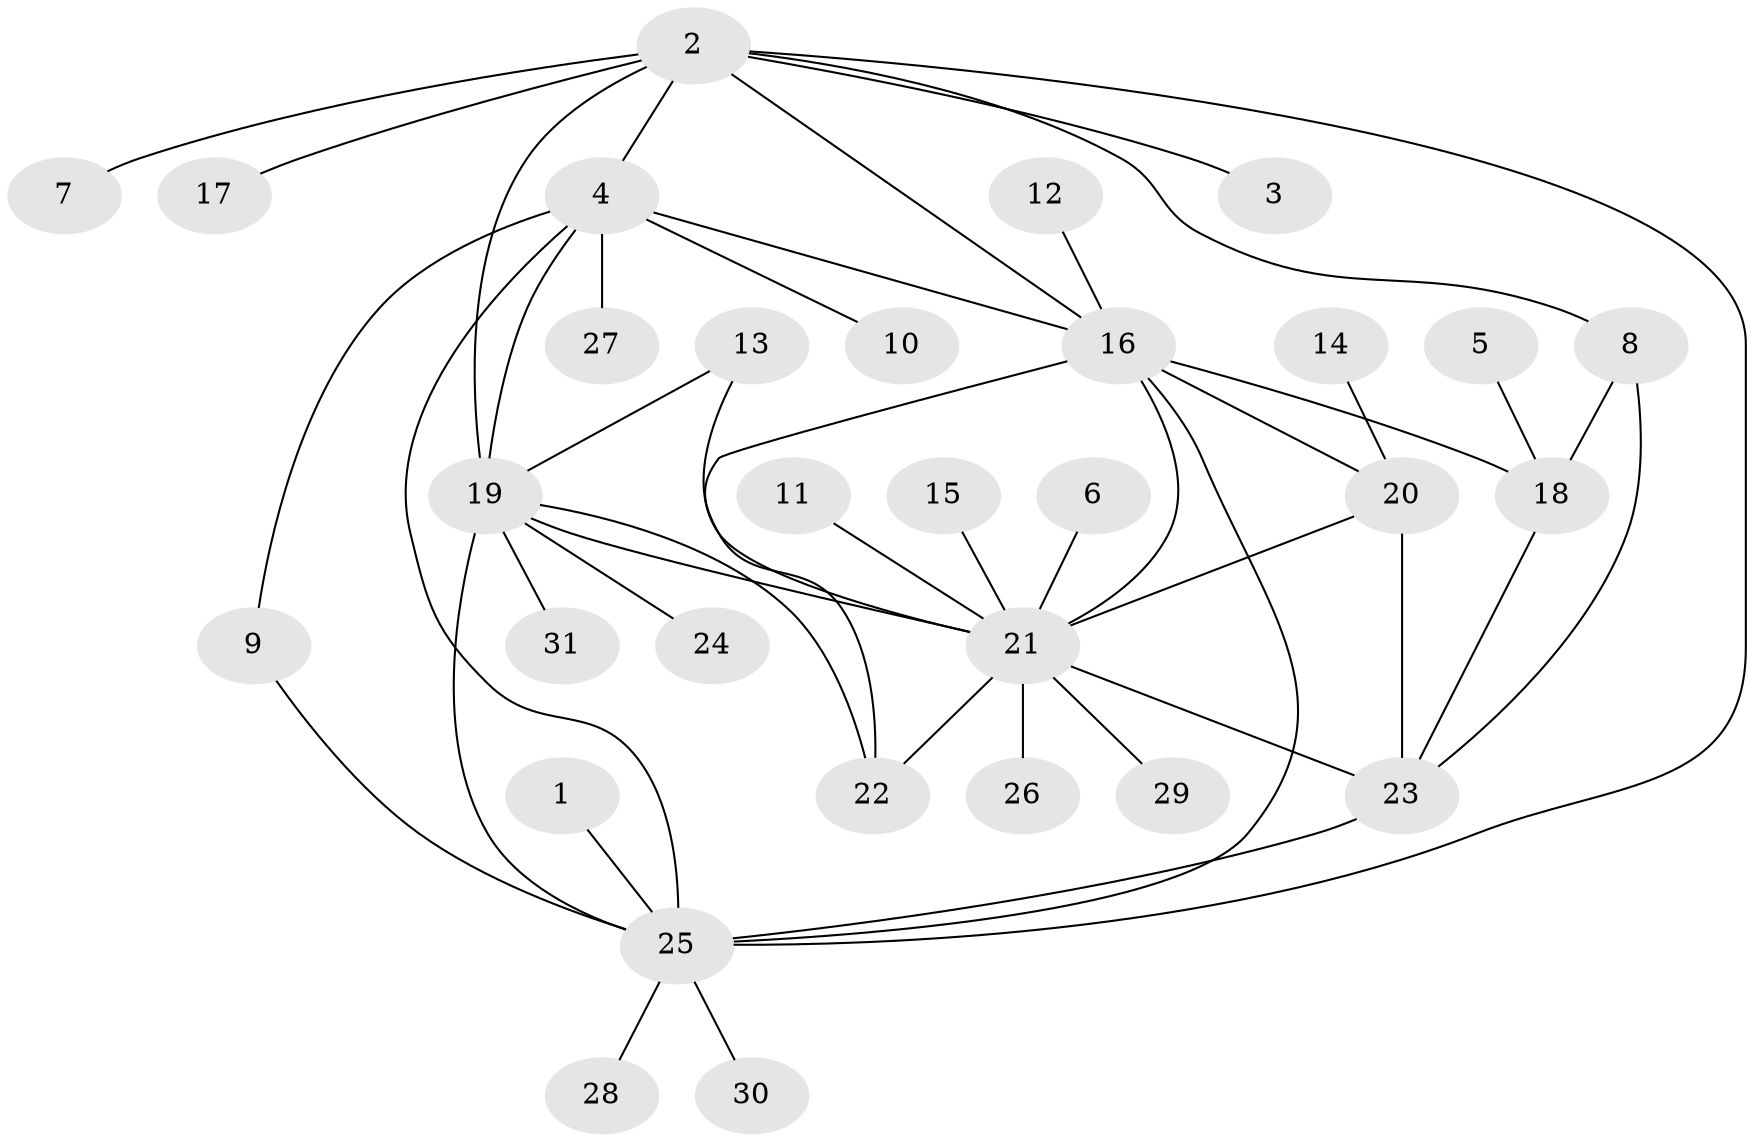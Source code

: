 // original degree distribution, {4: 0.06557377049180328, 6: 0.06557377049180328, 5: 0.01639344262295082, 9: 0.04918032786885246, 3: 0.04918032786885246, 7: 0.01639344262295082, 10: 0.01639344262295082, 1: 0.5245901639344263, 2: 0.19672131147540983}
// Generated by graph-tools (version 1.1) at 2025/50/03/09/25 03:50:33]
// undirected, 31 vertices, 46 edges
graph export_dot {
graph [start="1"]
  node [color=gray90,style=filled];
  1;
  2;
  3;
  4;
  5;
  6;
  7;
  8;
  9;
  10;
  11;
  12;
  13;
  14;
  15;
  16;
  17;
  18;
  19;
  20;
  21;
  22;
  23;
  24;
  25;
  26;
  27;
  28;
  29;
  30;
  31;
  1 -- 25 [weight=1.0];
  2 -- 3 [weight=1.0];
  2 -- 4 [weight=1.0];
  2 -- 7 [weight=1.0];
  2 -- 8 [weight=1.0];
  2 -- 16 [weight=1.0];
  2 -- 17 [weight=1.0];
  2 -- 19 [weight=1.0];
  2 -- 25 [weight=1.0];
  4 -- 9 [weight=1.0];
  4 -- 10 [weight=1.0];
  4 -- 16 [weight=1.0];
  4 -- 19 [weight=1.0];
  4 -- 25 [weight=1.0];
  4 -- 27 [weight=1.0];
  5 -- 18 [weight=1.0];
  6 -- 21 [weight=1.0];
  8 -- 18 [weight=1.0];
  8 -- 23 [weight=1.0];
  9 -- 25 [weight=1.0];
  11 -- 21 [weight=1.0];
  12 -- 16 [weight=1.0];
  13 -- 19 [weight=1.0];
  13 -- 21 [weight=1.0];
  14 -- 20 [weight=1.0];
  15 -- 21 [weight=1.0];
  16 -- 18 [weight=1.0];
  16 -- 20 [weight=1.0];
  16 -- 21 [weight=1.0];
  16 -- 22 [weight=1.0];
  16 -- 25 [weight=1.0];
  18 -- 23 [weight=1.0];
  19 -- 21 [weight=1.0];
  19 -- 22 [weight=1.0];
  19 -- 24 [weight=1.0];
  19 -- 25 [weight=1.0];
  19 -- 31 [weight=1.0];
  20 -- 21 [weight=1.0];
  20 -- 23 [weight=1.0];
  21 -- 22 [weight=1.0];
  21 -- 23 [weight=1.0];
  21 -- 26 [weight=1.0];
  21 -- 29 [weight=1.0];
  23 -- 25 [weight=1.0];
  25 -- 28 [weight=1.0];
  25 -- 30 [weight=1.0];
}
